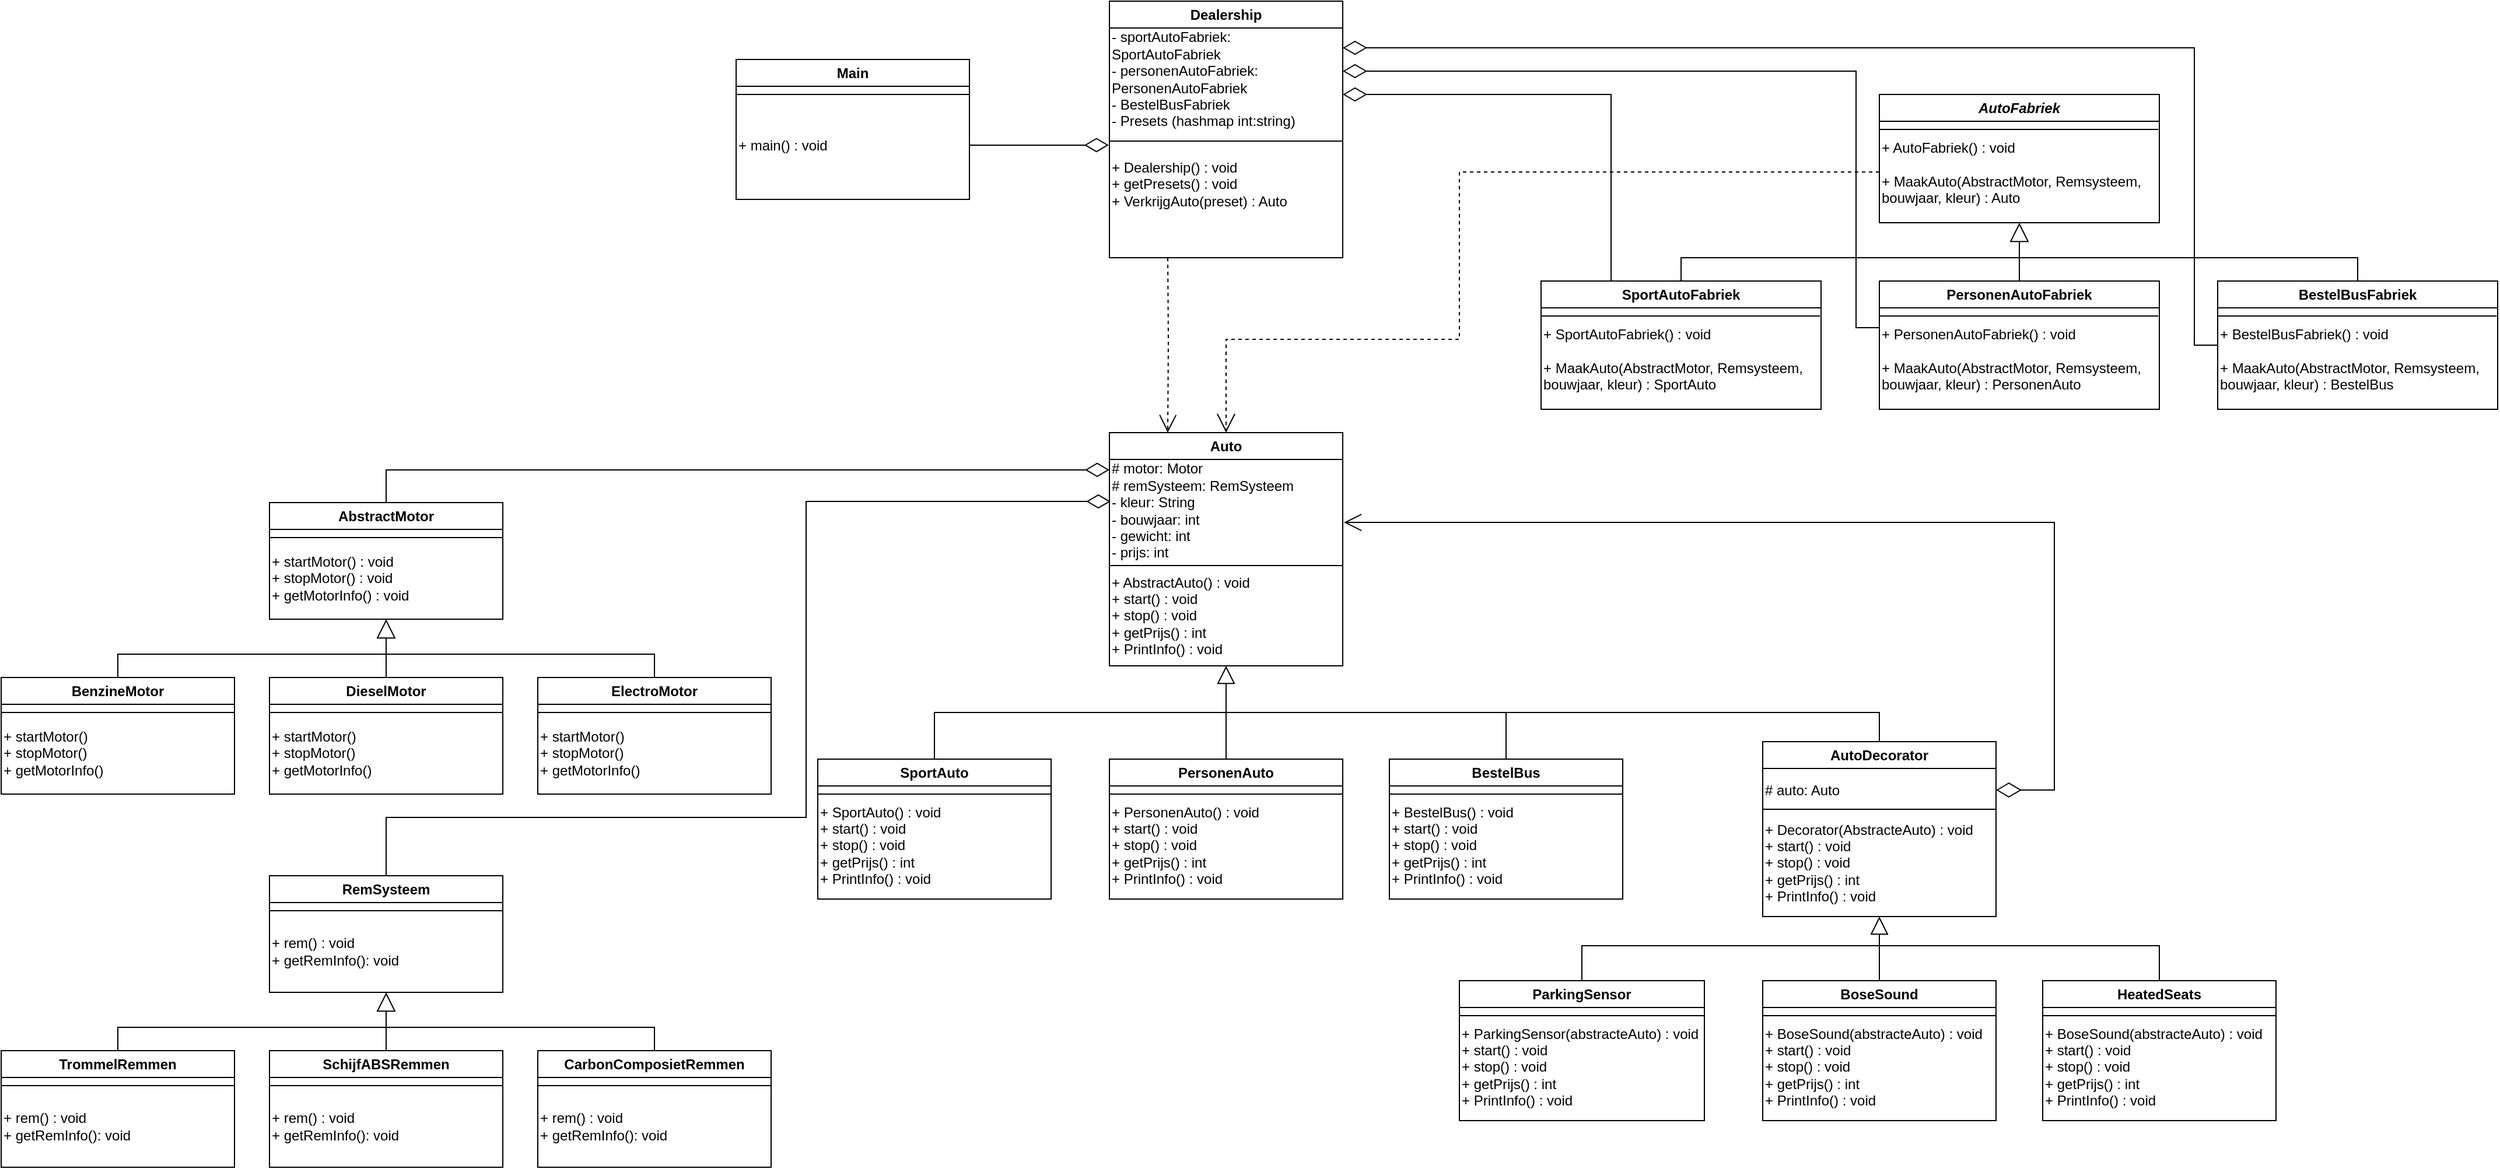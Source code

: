 <mxfile version="24.7.17">
  <diagram name="Page-1" id="ZH47OkZXnv7MJgtDUiey">
    <mxGraphModel dx="2008" dy="1881" grid="1" gridSize="10" guides="1" tooltips="1" connect="1" arrows="1" fold="1" page="1" pageScale="1" pageWidth="850" pageHeight="1100" math="0" shadow="0">
      <root>
        <mxCell id="0" />
        <mxCell id="1" parent="0" />
        <mxCell id="ERLBQstwd277DYNmvbr6-1" value="Auto" style="swimlane;whiteSpace=wrap;html=1;" vertex="1" parent="1">
          <mxGeometry x="310" y="230" width="200" height="200" as="geometry" />
        </mxCell>
        <mxCell id="ERLBQstwd277DYNmvbr6-3" value="# motor: Motor&lt;div&gt;# remSysteem: RemSysteem&lt;/div&gt;&lt;div&gt;- kleur: String&lt;/div&gt;&lt;div&gt;- bouwjaar: int&lt;/div&gt;&lt;div&gt;- gewicht: int&lt;/div&gt;&lt;div&gt;- prijs: int&lt;/div&gt;" style="text;html=1;align=left;verticalAlign=middle;whiteSpace=wrap;rounded=0;" vertex="1" parent="ERLBQstwd277DYNmvbr6-1">
          <mxGeometry y="23" width="200" height="87" as="geometry" />
        </mxCell>
        <mxCell id="ERLBQstwd277DYNmvbr6-5" value="&lt;div&gt;+ AbstractAuto() : void&lt;/div&gt;+ start() : void&lt;div&gt;+ stop() : void&lt;/div&gt;&lt;div&gt;+ getPrijs() : int&lt;/div&gt;&lt;div&gt;+ PrintInfo() : void&lt;/div&gt;" style="text;html=1;align=left;verticalAlign=middle;whiteSpace=wrap;rounded=0;" vertex="1" parent="ERLBQstwd277DYNmvbr6-1">
          <mxGeometry y="113" width="200" height="87" as="geometry" />
        </mxCell>
        <mxCell id="ERLBQstwd277DYNmvbr6-4" value="" style="endArrow=none;html=1;rounded=0;exitX=0;exitY=0.75;exitDx=0;exitDy=0;entryX=1;entryY=0.75;entryDx=0;entryDy=0;" edge="1" parent="1">
          <mxGeometry width="50" height="50" relative="1" as="geometry">
            <mxPoint x="310" y="344" as="sourcePoint" />
            <mxPoint x="510" y="344" as="targetPoint" />
          </mxGeometry>
        </mxCell>
        <mxCell id="ERLBQstwd277DYNmvbr6-17" value="BestelBus" style="swimlane;whiteSpace=wrap;html=1;" vertex="1" parent="1">
          <mxGeometry x="550" y="510" width="200" height="120" as="geometry" />
        </mxCell>
        <mxCell id="ERLBQstwd277DYNmvbr6-19" value="&lt;div&gt;+ BestelBus() : void&lt;/div&gt;+ start() : void&lt;div&gt;+ stop() : void&lt;/div&gt;&lt;div&gt;+ getPrijs() : int&lt;/div&gt;&lt;div&gt;+ PrintInfo() : void&lt;br&gt;&lt;/div&gt;" style="text;html=1;align=left;verticalAlign=middle;whiteSpace=wrap;rounded=0;" vertex="1" parent="ERLBQstwd277DYNmvbr6-17">
          <mxGeometry y="30" width="200" height="87" as="geometry" />
        </mxCell>
        <mxCell id="ERLBQstwd277DYNmvbr6-20" value="" style="endArrow=none;html=1;rounded=0;exitX=0;exitY=0.75;exitDx=0;exitDy=0;entryX=1;entryY=0.75;entryDx=0;entryDy=0;" edge="1" parent="ERLBQstwd277DYNmvbr6-17">
          <mxGeometry width="50" height="50" relative="1" as="geometry">
            <mxPoint y="30" as="sourcePoint" />
            <mxPoint x="200" y="30" as="targetPoint" />
          </mxGeometry>
        </mxCell>
        <mxCell id="ERLBQstwd277DYNmvbr6-39" style="edgeStyle=orthogonalEdgeStyle;rounded=0;orthogonalLoop=1;jettySize=auto;html=1;exitX=0.5;exitY=0;exitDx=0;exitDy=0;entryX=0.5;entryY=0;entryDx=0;entryDy=0;endArrow=none;endFill=0;" edge="1" parent="1" source="ERLBQstwd277DYNmvbr6-32" target="ERLBQstwd277DYNmvbr6-17">
          <mxGeometry relative="1" as="geometry">
            <Array as="points">
              <mxPoint x="160" y="470" />
              <mxPoint x="650" y="470" />
            </Array>
          </mxGeometry>
        </mxCell>
        <mxCell id="ERLBQstwd277DYNmvbr6-32" value="SportAuto" style="swimlane;whiteSpace=wrap;html=1;" vertex="1" parent="1">
          <mxGeometry x="60" y="510" width="200" height="120" as="geometry" />
        </mxCell>
        <mxCell id="ERLBQstwd277DYNmvbr6-33" value="&lt;div&gt;+ SportAuto() : void&lt;/div&gt;+ start() : void&lt;div&gt;+ stop() : void&lt;/div&gt;&lt;div&gt;+ getPrijs() : int&lt;/div&gt;&lt;div&gt;+ PrintInfo() : void&lt;br&gt;&lt;/div&gt;" style="text;html=1;align=left;verticalAlign=middle;whiteSpace=wrap;rounded=0;" vertex="1" parent="ERLBQstwd277DYNmvbr6-32">
          <mxGeometry y="30" width="200" height="87" as="geometry" />
        </mxCell>
        <mxCell id="ERLBQstwd277DYNmvbr6-34" value="" style="endArrow=none;html=1;rounded=0;exitX=0;exitY=0.75;exitDx=0;exitDy=0;entryX=1;entryY=0.75;entryDx=0;entryDy=0;" edge="1" parent="ERLBQstwd277DYNmvbr6-32">
          <mxGeometry width="50" height="50" relative="1" as="geometry">
            <mxPoint y="30" as="sourcePoint" />
            <mxPoint x="200" y="30" as="targetPoint" />
          </mxGeometry>
        </mxCell>
        <mxCell id="ERLBQstwd277DYNmvbr6-38" style="edgeStyle=orthogonalEdgeStyle;rounded=0;orthogonalLoop=1;jettySize=auto;html=1;exitX=0.5;exitY=0;exitDx=0;exitDy=0;entryX=0.5;entryY=1;entryDx=0;entryDy=0;endArrow=block;endFill=0;endSize=13;" edge="1" parent="1" source="ERLBQstwd277DYNmvbr6-35" target="ERLBQstwd277DYNmvbr6-5">
          <mxGeometry relative="1" as="geometry" />
        </mxCell>
        <mxCell id="ERLBQstwd277DYNmvbr6-35" value="PersonenAuto" style="swimlane;whiteSpace=wrap;html=1;" vertex="1" parent="1">
          <mxGeometry x="310" y="510" width="200" height="120" as="geometry" />
        </mxCell>
        <mxCell id="ERLBQstwd277DYNmvbr6-36" value="&lt;div&gt;+ PersonenAuto() : void&lt;/div&gt;+ start() : void&lt;div&gt;+ stop() : void&lt;/div&gt;&lt;div&gt;+ getPrijs() : int&lt;/div&gt;&lt;div&gt;+ PrintInfo() : void&lt;br&gt;&lt;/div&gt;" style="text;html=1;align=left;verticalAlign=middle;whiteSpace=wrap;rounded=0;" vertex="1" parent="ERLBQstwd277DYNmvbr6-35">
          <mxGeometry y="30" width="200" height="87" as="geometry" />
        </mxCell>
        <mxCell id="ERLBQstwd277DYNmvbr6-37" value="" style="endArrow=none;html=1;rounded=0;exitX=0;exitY=0.75;exitDx=0;exitDy=0;entryX=1;entryY=0.75;entryDx=0;entryDy=0;" edge="1" parent="ERLBQstwd277DYNmvbr6-35">
          <mxGeometry width="50" height="50" relative="1" as="geometry">
            <mxPoint y="30" as="sourcePoint" />
            <mxPoint x="200" y="30" as="targetPoint" />
          </mxGeometry>
        </mxCell>
        <mxCell id="ERLBQstwd277DYNmvbr6-40" value="AutoDecorator" style="swimlane;whiteSpace=wrap;html=1;" vertex="1" parent="1">
          <mxGeometry x="870" y="495" width="200" height="150" as="geometry" />
        </mxCell>
        <mxCell id="ERLBQstwd277DYNmvbr6-41" value="# auto: Auto" style="text;html=1;align=left;verticalAlign=middle;whiteSpace=wrap;rounded=0;" vertex="1" parent="ERLBQstwd277DYNmvbr6-40">
          <mxGeometry y="23" width="200" height="37" as="geometry" />
        </mxCell>
        <mxCell id="ERLBQstwd277DYNmvbr6-42" value="&lt;div&gt;+ Decorator(AbstracteAuto) : void&lt;/div&gt;+ start() : void&lt;div&gt;+ stop() : void&lt;/div&gt;&lt;div&gt;+ getPrijs() : int&lt;/div&gt;&lt;div&gt;+ PrintInfo() : void&lt;br&gt;&lt;/div&gt;" style="text;html=1;align=left;verticalAlign=middle;whiteSpace=wrap;rounded=0;" vertex="1" parent="ERLBQstwd277DYNmvbr6-40">
          <mxGeometry y="60" width="200" height="87" as="geometry" />
        </mxCell>
        <mxCell id="ERLBQstwd277DYNmvbr6-43" value="" style="endArrow=none;html=1;rounded=0;exitX=0;exitY=0.75;exitDx=0;exitDy=0;entryX=1;entryY=0.75;entryDx=0;entryDy=0;" edge="1" parent="1">
          <mxGeometry width="50" height="50" relative="1" as="geometry">
            <mxPoint x="870" y="553" as="sourcePoint" />
            <mxPoint x="1070" y="553" as="targetPoint" />
          </mxGeometry>
        </mxCell>
        <mxCell id="ERLBQstwd277DYNmvbr6-48" value="" style="endArrow=none;html=1;rounded=0;entryX=0.5;entryY=0;entryDx=0;entryDy=0;" edge="1" parent="1" target="ERLBQstwd277DYNmvbr6-40">
          <mxGeometry width="50" height="50" relative="1" as="geometry">
            <mxPoint x="650" y="470" as="sourcePoint" />
            <mxPoint x="670" y="460" as="targetPoint" />
            <Array as="points">
              <mxPoint x="970" y="470" />
            </Array>
          </mxGeometry>
        </mxCell>
        <mxCell id="ERLBQstwd277DYNmvbr6-59" style="edgeStyle=orthogonalEdgeStyle;rounded=0;orthogonalLoop=1;jettySize=auto;html=1;exitX=0.5;exitY=0;exitDx=0;exitDy=0;entryX=0.5;entryY=1;entryDx=0;entryDy=0;endArrow=block;endFill=0;endSize=13;" edge="1" parent="1" source="ERLBQstwd277DYNmvbr6-49" target="ERLBQstwd277DYNmvbr6-40">
          <mxGeometry relative="1" as="geometry" />
        </mxCell>
        <mxCell id="ERLBQstwd277DYNmvbr6-49" value="BoseSound" style="swimlane;whiteSpace=wrap;html=1;" vertex="1" parent="1">
          <mxGeometry x="870" y="700" width="200" height="120" as="geometry" />
        </mxCell>
        <mxCell id="ERLBQstwd277DYNmvbr6-50" value="&lt;div&gt;+ BoseSound(abstracteAuto) : void&lt;/div&gt;+ start() : void&lt;div&gt;+ stop() : void&lt;/div&gt;&lt;div&gt;+ getPrijs() : int&lt;/div&gt;&lt;div&gt;&lt;span style=&quot;background-color: initial;&quot;&gt;+ PrintInfo() : void&lt;/span&gt;&lt;br&gt;&lt;/div&gt;" style="text;html=1;align=left;verticalAlign=middle;whiteSpace=wrap;rounded=0;" vertex="1" parent="ERLBQstwd277DYNmvbr6-49">
          <mxGeometry y="30" width="200" height="87" as="geometry" />
        </mxCell>
        <mxCell id="ERLBQstwd277DYNmvbr6-51" value="" style="endArrow=none;html=1;rounded=0;exitX=0;exitY=0.75;exitDx=0;exitDy=0;entryX=1;entryY=0.75;entryDx=0;entryDy=0;" edge="1" parent="ERLBQstwd277DYNmvbr6-49">
          <mxGeometry width="50" height="50" relative="1" as="geometry">
            <mxPoint y="30" as="sourcePoint" />
            <mxPoint x="200" y="30" as="targetPoint" />
          </mxGeometry>
        </mxCell>
        <mxCell id="ERLBQstwd277DYNmvbr6-52" value="HeatedSeats" style="swimlane;whiteSpace=wrap;html=1;" vertex="1" parent="1">
          <mxGeometry x="1110" y="700" width="200" height="120" as="geometry" />
        </mxCell>
        <mxCell id="ERLBQstwd277DYNmvbr6-53" value="&lt;div&gt;+ BoseSound(abstracteAuto) : void&lt;/div&gt;+ start() : void&lt;div&gt;+ stop() : void&lt;/div&gt;&lt;div&gt;+ getPrijs() : int&lt;/div&gt;&lt;div&gt;&lt;span style=&quot;background-color: initial;&quot;&gt;+ PrintInfo() : void&lt;/span&gt;&lt;br&gt;&lt;/div&gt;" style="text;html=1;align=left;verticalAlign=middle;whiteSpace=wrap;rounded=0;" vertex="1" parent="ERLBQstwd277DYNmvbr6-52">
          <mxGeometry y="30" width="200" height="87" as="geometry" />
        </mxCell>
        <mxCell id="ERLBQstwd277DYNmvbr6-54" value="" style="endArrow=none;html=1;rounded=0;exitX=0;exitY=0.75;exitDx=0;exitDy=0;entryX=1;entryY=0.75;entryDx=0;entryDy=0;" edge="1" parent="ERLBQstwd277DYNmvbr6-52">
          <mxGeometry width="50" height="50" relative="1" as="geometry">
            <mxPoint y="30" as="sourcePoint" />
            <mxPoint x="200" y="30" as="targetPoint" />
          </mxGeometry>
        </mxCell>
        <mxCell id="ERLBQstwd277DYNmvbr6-60" style="edgeStyle=orthogonalEdgeStyle;rounded=0;orthogonalLoop=1;jettySize=auto;html=1;exitX=0.5;exitY=0;exitDx=0;exitDy=0;entryX=0.5;entryY=0;entryDx=0;entryDy=0;endArrow=none;endFill=0;" edge="1" parent="1" source="ERLBQstwd277DYNmvbr6-56" target="ERLBQstwd277DYNmvbr6-52">
          <mxGeometry relative="1" as="geometry">
            <Array as="points">
              <mxPoint x="715" y="670" />
              <mxPoint x="1210" y="670" />
            </Array>
          </mxGeometry>
        </mxCell>
        <mxCell id="ERLBQstwd277DYNmvbr6-56" value="ParkingSensor" style="swimlane;whiteSpace=wrap;html=1;" vertex="1" parent="1">
          <mxGeometry x="610" y="700" width="210" height="120" as="geometry" />
        </mxCell>
        <mxCell id="ERLBQstwd277DYNmvbr6-57" value="&lt;div&gt;+ ParkingSensor(abstracteAuto) : void&lt;/div&gt;+ start() : void&lt;div&gt;+ stop() : void&lt;/div&gt;&lt;div&gt;+ getPrijs() : int&lt;/div&gt;&lt;div&gt;&lt;span style=&quot;background-color: initial;&quot;&gt;+ PrintInfo() : void&lt;/span&gt;&lt;br&gt;&lt;/div&gt;" style="text;html=1;align=left;verticalAlign=middle;whiteSpace=wrap;rounded=0;" vertex="1" parent="ERLBQstwd277DYNmvbr6-56">
          <mxGeometry y="30" width="210" height="87" as="geometry" />
        </mxCell>
        <mxCell id="ERLBQstwd277DYNmvbr6-58" value="" style="endArrow=none;html=1;rounded=0;exitX=0;exitY=0.75;exitDx=0;exitDy=0;entryX=1;entryY=0;entryDx=0;entryDy=0;" edge="1" parent="ERLBQstwd277DYNmvbr6-56" target="ERLBQstwd277DYNmvbr6-57">
          <mxGeometry width="50" height="50" relative="1" as="geometry">
            <mxPoint y="30" as="sourcePoint" />
            <mxPoint x="200" y="30" as="targetPoint" />
          </mxGeometry>
        </mxCell>
        <mxCell id="ERLBQstwd277DYNmvbr6-61" style="edgeStyle=orthogonalEdgeStyle;rounded=0;orthogonalLoop=1;jettySize=auto;html=1;exitX=1;exitY=0.5;exitDx=0;exitDy=0;entryX=1.005;entryY=0.621;entryDx=0;entryDy=0;entryPerimeter=0;startArrow=diamondThin;startFill=0;endArrow=open;endFill=0;endSize=13;startSize=19;" edge="1" parent="1" source="ERLBQstwd277DYNmvbr6-41" target="ERLBQstwd277DYNmvbr6-3">
          <mxGeometry relative="1" as="geometry">
            <Array as="points">
              <mxPoint x="1120" y="537" />
              <mxPoint x="1120" y="307" />
            </Array>
          </mxGeometry>
        </mxCell>
        <mxCell id="ERLBQstwd277DYNmvbr6-62" value="AbstractMotor" style="swimlane;whiteSpace=wrap;html=1;" vertex="1" parent="1">
          <mxGeometry x="-410" y="290" width="200" height="100" as="geometry" />
        </mxCell>
        <mxCell id="ERLBQstwd277DYNmvbr6-63" value="&lt;div&gt;+ startMotor() : void&lt;/div&gt;&lt;div&gt;+ stopMotor() : void&lt;/div&gt;&lt;div&gt;+ getMotorInfo() : void&lt;/div&gt;" style="text;html=1;align=left;verticalAlign=middle;whiteSpace=wrap;rounded=0;" vertex="1" parent="ERLBQstwd277DYNmvbr6-62">
          <mxGeometry y="30" width="200" height="70" as="geometry" />
        </mxCell>
        <mxCell id="ERLBQstwd277DYNmvbr6-64" value="" style="endArrow=none;html=1;rounded=0;exitX=0;exitY=0.75;exitDx=0;exitDy=0;entryX=1;entryY=0.75;entryDx=0;entryDy=0;" edge="1" parent="ERLBQstwd277DYNmvbr6-62">
          <mxGeometry width="50" height="50" relative="1" as="geometry">
            <mxPoint y="30" as="sourcePoint" />
            <mxPoint x="200" y="30" as="targetPoint" />
          </mxGeometry>
        </mxCell>
        <mxCell id="ERLBQstwd277DYNmvbr6-65" style="edgeStyle=orthogonalEdgeStyle;rounded=0;orthogonalLoop=1;jettySize=auto;html=1;exitX=0.5;exitY=0;exitDx=0;exitDy=0;entryX=0;entryY=0.103;entryDx=0;entryDy=0;entryPerimeter=0;endArrow=diamondThin;endFill=0;endSize=18;" edge="1" parent="1" source="ERLBQstwd277DYNmvbr6-62" target="ERLBQstwd277DYNmvbr6-3">
          <mxGeometry relative="1" as="geometry" />
        </mxCell>
        <mxCell id="ERLBQstwd277DYNmvbr6-66" value="ElectroMotor" style="swimlane;whiteSpace=wrap;html=1;" vertex="1" parent="1">
          <mxGeometry x="-180" y="440" width="200" height="100" as="geometry" />
        </mxCell>
        <mxCell id="ERLBQstwd277DYNmvbr6-67" value="&lt;div&gt;+ startMotor()&lt;/div&gt;&lt;div&gt;+ stopMotor()&lt;/div&gt;&lt;div&gt;+ getMotorInfo()&lt;/div&gt;" style="text;html=1;align=left;verticalAlign=middle;whiteSpace=wrap;rounded=0;" vertex="1" parent="ERLBQstwd277DYNmvbr6-66">
          <mxGeometry y="30" width="200" height="70" as="geometry" />
        </mxCell>
        <mxCell id="ERLBQstwd277DYNmvbr6-68" value="" style="endArrow=none;html=1;rounded=0;exitX=0;exitY=0.75;exitDx=0;exitDy=0;entryX=1;entryY=0.75;entryDx=0;entryDy=0;" edge="1" parent="ERLBQstwd277DYNmvbr6-66">
          <mxGeometry width="50" height="50" relative="1" as="geometry">
            <mxPoint y="30" as="sourcePoint" />
            <mxPoint x="200" y="30" as="targetPoint" />
          </mxGeometry>
        </mxCell>
        <mxCell id="ERLBQstwd277DYNmvbr6-75" style="edgeStyle=orthogonalEdgeStyle;rounded=0;orthogonalLoop=1;jettySize=auto;html=1;exitX=0.5;exitY=0;exitDx=0;exitDy=0;entryX=0.5;entryY=1;entryDx=0;entryDy=0;endArrow=block;endFill=0;startSize=7;endSize=14;" edge="1" parent="1" source="ERLBQstwd277DYNmvbr6-69" target="ERLBQstwd277DYNmvbr6-63">
          <mxGeometry relative="1" as="geometry" />
        </mxCell>
        <mxCell id="ERLBQstwd277DYNmvbr6-69" value="DieselMotor" style="swimlane;whiteSpace=wrap;html=1;" vertex="1" parent="1">
          <mxGeometry x="-410" y="440" width="200" height="100" as="geometry" />
        </mxCell>
        <mxCell id="ERLBQstwd277DYNmvbr6-70" value="&lt;div&gt;+ startMotor()&lt;/div&gt;&lt;div&gt;+ stopMotor()&lt;/div&gt;&lt;div&gt;+ getMotorInfo()&lt;/div&gt;" style="text;html=1;align=left;verticalAlign=middle;whiteSpace=wrap;rounded=0;" vertex="1" parent="ERLBQstwd277DYNmvbr6-69">
          <mxGeometry y="30" width="200" height="70" as="geometry" />
        </mxCell>
        <mxCell id="ERLBQstwd277DYNmvbr6-71" value="" style="endArrow=none;html=1;rounded=0;exitX=0;exitY=0.75;exitDx=0;exitDy=0;entryX=1;entryY=0.75;entryDx=0;entryDy=0;" edge="1" parent="ERLBQstwd277DYNmvbr6-69">
          <mxGeometry width="50" height="50" relative="1" as="geometry">
            <mxPoint y="30" as="sourcePoint" />
            <mxPoint x="200" y="30" as="targetPoint" />
          </mxGeometry>
        </mxCell>
        <mxCell id="ERLBQstwd277DYNmvbr6-76" style="edgeStyle=orthogonalEdgeStyle;rounded=0;orthogonalLoop=1;jettySize=auto;html=1;exitX=0.5;exitY=0;exitDx=0;exitDy=0;entryX=0.5;entryY=0;entryDx=0;entryDy=0;endArrow=none;endFill=0;" edge="1" parent="1" source="ERLBQstwd277DYNmvbr6-72" target="ERLBQstwd277DYNmvbr6-66">
          <mxGeometry relative="1" as="geometry" />
        </mxCell>
        <mxCell id="ERLBQstwd277DYNmvbr6-72" value="BenzineMotor" style="swimlane;whiteSpace=wrap;html=1;" vertex="1" parent="1">
          <mxGeometry x="-640" y="440" width="200" height="100" as="geometry" />
        </mxCell>
        <mxCell id="ERLBQstwd277DYNmvbr6-73" value="&lt;div&gt;+ startMotor()&lt;/div&gt;&lt;div&gt;+ stopMotor()&lt;/div&gt;&lt;div&gt;+ getMotorInfo()&lt;/div&gt;" style="text;html=1;align=left;verticalAlign=middle;whiteSpace=wrap;rounded=0;" vertex="1" parent="ERLBQstwd277DYNmvbr6-72">
          <mxGeometry y="30" width="200" height="70" as="geometry" />
        </mxCell>
        <mxCell id="ERLBQstwd277DYNmvbr6-74" value="" style="endArrow=none;html=1;rounded=0;exitX=0;exitY=0.75;exitDx=0;exitDy=0;entryX=1;entryY=0.75;entryDx=0;entryDy=0;" edge="1" parent="ERLBQstwd277DYNmvbr6-72">
          <mxGeometry width="50" height="50" relative="1" as="geometry">
            <mxPoint y="30" as="sourcePoint" />
            <mxPoint x="200" y="30" as="targetPoint" />
          </mxGeometry>
        </mxCell>
        <mxCell id="ERLBQstwd277DYNmvbr6-77" value="RemSysteem" style="swimlane;whiteSpace=wrap;html=1;" vertex="1" parent="1">
          <mxGeometry x="-410" y="610" width="200" height="100" as="geometry" />
        </mxCell>
        <mxCell id="ERLBQstwd277DYNmvbr6-78" value="&lt;div&gt;+ rem() : void&lt;/div&gt;&lt;div&gt;+ getRemInfo(): void&lt;/div&gt;" style="text;html=1;align=left;verticalAlign=middle;whiteSpace=wrap;rounded=0;" vertex="1" parent="ERLBQstwd277DYNmvbr6-77">
          <mxGeometry y="30" width="200" height="70" as="geometry" />
        </mxCell>
        <mxCell id="ERLBQstwd277DYNmvbr6-79" value="" style="endArrow=none;html=1;rounded=0;exitX=0;exitY=0.75;exitDx=0;exitDy=0;entryX=1;entryY=0.75;entryDx=0;entryDy=0;" edge="1" parent="ERLBQstwd277DYNmvbr6-77">
          <mxGeometry width="50" height="50" relative="1" as="geometry">
            <mxPoint y="30" as="sourcePoint" />
            <mxPoint x="200" y="30" as="targetPoint" />
          </mxGeometry>
        </mxCell>
        <mxCell id="ERLBQstwd277DYNmvbr6-80" value="CarbonComposietRemmen" style="swimlane;whiteSpace=wrap;html=1;" vertex="1" parent="1">
          <mxGeometry x="-180" y="760" width="200" height="100" as="geometry" />
        </mxCell>
        <mxCell id="ERLBQstwd277DYNmvbr6-82" value="" style="endArrow=none;html=1;rounded=0;exitX=0;exitY=0.75;exitDx=0;exitDy=0;entryX=1;entryY=0.75;entryDx=0;entryDy=0;" edge="1" parent="ERLBQstwd277DYNmvbr6-80">
          <mxGeometry width="50" height="50" relative="1" as="geometry">
            <mxPoint y="30" as="sourcePoint" />
            <mxPoint x="200" y="30" as="targetPoint" />
          </mxGeometry>
        </mxCell>
        <mxCell id="ERLBQstwd277DYNmvbr6-95" value="&lt;div&gt;+ rem() : void&lt;/div&gt;&lt;div&gt;+ getRemInfo(): void&lt;/div&gt;" style="text;html=1;align=left;verticalAlign=middle;whiteSpace=wrap;rounded=0;" vertex="1" parent="ERLBQstwd277DYNmvbr6-80">
          <mxGeometry y="30" width="200" height="70" as="geometry" />
        </mxCell>
        <mxCell id="ERLBQstwd277DYNmvbr6-83" style="edgeStyle=orthogonalEdgeStyle;rounded=0;orthogonalLoop=1;jettySize=auto;html=1;exitX=0.5;exitY=0;exitDx=0;exitDy=0;entryX=0.5;entryY=1;entryDx=0;entryDy=0;endArrow=block;endFill=0;startSize=7;endSize=14;" edge="1" parent="1" source="ERLBQstwd277DYNmvbr6-84" target="ERLBQstwd277DYNmvbr6-78">
          <mxGeometry relative="1" as="geometry" />
        </mxCell>
        <mxCell id="ERLBQstwd277DYNmvbr6-84" value="SchijfABSRemmen" style="swimlane;whiteSpace=wrap;html=1;" vertex="1" parent="1">
          <mxGeometry x="-410" y="760" width="200" height="100" as="geometry" />
        </mxCell>
        <mxCell id="ERLBQstwd277DYNmvbr6-86" value="" style="endArrow=none;html=1;rounded=0;exitX=0;exitY=0.75;exitDx=0;exitDy=0;entryX=1;entryY=0.75;entryDx=0;entryDy=0;" edge="1" parent="ERLBQstwd277DYNmvbr6-84">
          <mxGeometry width="50" height="50" relative="1" as="geometry">
            <mxPoint y="30" as="sourcePoint" />
            <mxPoint x="200" y="30" as="targetPoint" />
          </mxGeometry>
        </mxCell>
        <mxCell id="ERLBQstwd277DYNmvbr6-94" value="&lt;div&gt;+ rem() : void&lt;/div&gt;&lt;div&gt;+ getRemInfo(): void&lt;/div&gt;" style="text;html=1;align=left;verticalAlign=middle;whiteSpace=wrap;rounded=0;" vertex="1" parent="ERLBQstwd277DYNmvbr6-84">
          <mxGeometry y="30" width="200" height="70" as="geometry" />
        </mxCell>
        <mxCell id="ERLBQstwd277DYNmvbr6-87" style="edgeStyle=orthogonalEdgeStyle;rounded=0;orthogonalLoop=1;jettySize=auto;html=1;exitX=0.5;exitY=0;exitDx=0;exitDy=0;entryX=0.5;entryY=0;entryDx=0;entryDy=0;endArrow=none;endFill=0;" edge="1" parent="1" source="ERLBQstwd277DYNmvbr6-88" target="ERLBQstwd277DYNmvbr6-80">
          <mxGeometry relative="1" as="geometry" />
        </mxCell>
        <mxCell id="ERLBQstwd277DYNmvbr6-88" value="TrommelRemmen" style="swimlane;whiteSpace=wrap;html=1;" vertex="1" parent="1">
          <mxGeometry x="-640" y="760" width="200" height="100" as="geometry" />
        </mxCell>
        <mxCell id="ERLBQstwd277DYNmvbr6-90" value="" style="endArrow=none;html=1;rounded=0;exitX=0;exitY=0.75;exitDx=0;exitDy=0;entryX=1;entryY=0.75;entryDx=0;entryDy=0;" edge="1" parent="ERLBQstwd277DYNmvbr6-88">
          <mxGeometry width="50" height="50" relative="1" as="geometry">
            <mxPoint y="30" as="sourcePoint" />
            <mxPoint x="200" y="30" as="targetPoint" />
          </mxGeometry>
        </mxCell>
        <mxCell id="ERLBQstwd277DYNmvbr6-91" value="&lt;div&gt;+ rem() : void&lt;/div&gt;&lt;div&gt;+ getRemInfo(): void&lt;/div&gt;" style="text;html=1;align=left;verticalAlign=middle;whiteSpace=wrap;rounded=0;" vertex="1" parent="ERLBQstwd277DYNmvbr6-88">
          <mxGeometry y="30" width="200" height="70" as="geometry" />
        </mxCell>
        <mxCell id="ERLBQstwd277DYNmvbr6-96" style="edgeStyle=orthogonalEdgeStyle;rounded=0;orthogonalLoop=1;jettySize=auto;html=1;exitX=0.5;exitY=0;exitDx=0;exitDy=0;entryX=0.005;entryY=0.414;entryDx=0;entryDy=0;entryPerimeter=0;endArrow=diamondThin;endFill=0;endSize=18;" edge="1" parent="1" source="ERLBQstwd277DYNmvbr6-77" target="ERLBQstwd277DYNmvbr6-3">
          <mxGeometry relative="1" as="geometry">
            <Array as="points">
              <mxPoint x="-310" y="560" />
              <mxPoint x="50" y="560" />
              <mxPoint x="50" y="289" />
            </Array>
          </mxGeometry>
        </mxCell>
        <mxCell id="ERLBQstwd277DYNmvbr6-97" value="&lt;i&gt;AutoFabriek&lt;/i&gt;" style="swimlane;whiteSpace=wrap;html=1;" vertex="1" parent="1">
          <mxGeometry x="970" y="-60" width="240" height="110" as="geometry" />
        </mxCell>
        <mxCell id="ERLBQstwd277DYNmvbr6-98" value="&lt;div&gt;+ AutoFabriek() : void&lt;/div&gt;&lt;div&gt;&lt;br&gt;&lt;/div&gt;&lt;div&gt;+ MaakAuto(AbstractMotor, Remsysteem, bouwjaar, kleur) : Auto&lt;/div&gt;" style="text;html=1;align=left;verticalAlign=middle;whiteSpace=wrap;rounded=0;" vertex="1" parent="ERLBQstwd277DYNmvbr6-97">
          <mxGeometry y="23" width="240" height="87" as="geometry" />
        </mxCell>
        <mxCell id="ERLBQstwd277DYNmvbr6-99" value="" style="endArrow=none;html=1;rounded=0;exitX=0;exitY=0.75;exitDx=0;exitDy=0;entryX=0.996;entryY=0.08;entryDx=0;entryDy=0;entryPerimeter=0;" edge="1" parent="ERLBQstwd277DYNmvbr6-97" target="ERLBQstwd277DYNmvbr6-98">
          <mxGeometry width="50" height="50" relative="1" as="geometry">
            <mxPoint y="30" as="sourcePoint" />
            <mxPoint x="200" y="30" as="targetPoint" />
          </mxGeometry>
        </mxCell>
        <mxCell id="ERLBQstwd277DYNmvbr6-113" style="edgeStyle=orthogonalEdgeStyle;rounded=0;orthogonalLoop=1;jettySize=auto;html=1;exitX=0.5;exitY=0;exitDx=0;exitDy=0;entryX=0.5;entryY=0;entryDx=0;entryDy=0;endArrow=none;endFill=0;" edge="1" parent="1" source="ERLBQstwd277DYNmvbr6-103" target="ERLBQstwd277DYNmvbr6-109">
          <mxGeometry relative="1" as="geometry" />
        </mxCell>
        <mxCell id="ERLBQstwd277DYNmvbr6-103" value="SportAutoFabriek" style="swimlane;whiteSpace=wrap;html=1;" vertex="1" parent="1">
          <mxGeometry x="680" y="100" width="240" height="110" as="geometry" />
        </mxCell>
        <mxCell id="ERLBQstwd277DYNmvbr6-104" value="&lt;div&gt;+ SportAutoFabriek() : void&lt;/div&gt;&lt;div&gt;&lt;br&gt;&lt;/div&gt;&lt;div&gt;+ MaakAuto(AbstractMotor, Remsysteem, bouwjaar, kleur) : SportAuto&lt;/div&gt;" style="text;html=1;align=left;verticalAlign=middle;whiteSpace=wrap;rounded=0;" vertex="1" parent="ERLBQstwd277DYNmvbr6-103">
          <mxGeometry y="23" width="240" height="87" as="geometry" />
        </mxCell>
        <mxCell id="ERLBQstwd277DYNmvbr6-105" value="" style="endArrow=none;html=1;rounded=0;exitX=0;exitY=0.75;exitDx=0;exitDy=0;entryX=0.996;entryY=0.08;entryDx=0;entryDy=0;entryPerimeter=0;" edge="1" parent="ERLBQstwd277DYNmvbr6-103" target="ERLBQstwd277DYNmvbr6-104">
          <mxGeometry width="50" height="50" relative="1" as="geometry">
            <mxPoint y="30" as="sourcePoint" />
            <mxPoint x="200" y="30" as="targetPoint" />
          </mxGeometry>
        </mxCell>
        <mxCell id="ERLBQstwd277DYNmvbr6-112" style="edgeStyle=orthogonalEdgeStyle;rounded=0;orthogonalLoop=1;jettySize=auto;html=1;exitX=0.5;exitY=0;exitDx=0;exitDy=0;entryX=0.5;entryY=1;entryDx=0;entryDy=0;endArrow=block;endFill=0;endSize=14;" edge="1" parent="1" source="ERLBQstwd277DYNmvbr6-106" target="ERLBQstwd277DYNmvbr6-98">
          <mxGeometry relative="1" as="geometry" />
        </mxCell>
        <mxCell id="ERLBQstwd277DYNmvbr6-106" value="PersonenAutoFabriek" style="swimlane;whiteSpace=wrap;html=1;" vertex="1" parent="1">
          <mxGeometry x="970" y="100" width="240" height="110" as="geometry" />
        </mxCell>
        <mxCell id="ERLBQstwd277DYNmvbr6-107" value="&lt;div&gt;+ PersonenAutoFabriek() : void&lt;/div&gt;&lt;div&gt;&lt;br&gt;&lt;/div&gt;&lt;div&gt;+ MaakAuto(AbstractMotor, Remsysteem, bouwjaar, kleur) : PersonenAuto&lt;/div&gt;" style="text;html=1;align=left;verticalAlign=middle;whiteSpace=wrap;rounded=0;" vertex="1" parent="ERLBQstwd277DYNmvbr6-106">
          <mxGeometry y="23" width="240" height="87" as="geometry" />
        </mxCell>
        <mxCell id="ERLBQstwd277DYNmvbr6-108" value="" style="endArrow=none;html=1;rounded=0;exitX=0;exitY=0.75;exitDx=0;exitDy=0;entryX=0.996;entryY=0.08;entryDx=0;entryDy=0;entryPerimeter=0;" edge="1" parent="ERLBQstwd277DYNmvbr6-106" target="ERLBQstwd277DYNmvbr6-107">
          <mxGeometry width="50" height="50" relative="1" as="geometry">
            <mxPoint y="30" as="sourcePoint" />
            <mxPoint x="200" y="30" as="targetPoint" />
          </mxGeometry>
        </mxCell>
        <mxCell id="ERLBQstwd277DYNmvbr6-109" value="BestelBusFabriek" style="swimlane;whiteSpace=wrap;html=1;" vertex="1" parent="1">
          <mxGeometry x="1260" y="100" width="240" height="110" as="geometry" />
        </mxCell>
        <mxCell id="ERLBQstwd277DYNmvbr6-110" value="&lt;div&gt;+ BestelBusFabriek() : void&lt;/div&gt;&lt;div&gt;&lt;br&gt;&lt;/div&gt;&lt;div&gt;+ MaakAuto(AbstractMotor, Remsysteem, bouwjaar, kleur) : BestelBus&lt;/div&gt;" style="text;html=1;align=left;verticalAlign=middle;whiteSpace=wrap;rounded=0;" vertex="1" parent="ERLBQstwd277DYNmvbr6-109">
          <mxGeometry y="23" width="240" height="87" as="geometry" />
        </mxCell>
        <mxCell id="ERLBQstwd277DYNmvbr6-111" value="" style="endArrow=none;html=1;rounded=0;exitX=0;exitY=0.75;exitDx=0;exitDy=0;entryX=0.996;entryY=0.08;entryDx=0;entryDy=0;entryPerimeter=0;" edge="1" parent="ERLBQstwd277DYNmvbr6-109" target="ERLBQstwd277DYNmvbr6-110">
          <mxGeometry width="50" height="50" relative="1" as="geometry">
            <mxPoint y="30" as="sourcePoint" />
            <mxPoint x="200" y="30" as="targetPoint" />
          </mxGeometry>
        </mxCell>
        <mxCell id="ERLBQstwd277DYNmvbr6-114" style="edgeStyle=orthogonalEdgeStyle;rounded=0;orthogonalLoop=1;jettySize=auto;html=1;exitX=0;exitY=0.5;exitDx=0;exitDy=0;entryX=0.5;entryY=0;entryDx=0;entryDy=0;endArrow=open;endFill=0;endSize=14;jumpStyle=none;dashed=1;strokeWidth=1;" edge="1" parent="1" source="ERLBQstwd277DYNmvbr6-98" target="ERLBQstwd277DYNmvbr6-1">
          <mxGeometry relative="1" as="geometry">
            <Array as="points">
              <mxPoint x="610" y="7" />
              <mxPoint x="610" y="150" />
              <mxPoint x="410" y="150" />
            </Array>
          </mxGeometry>
        </mxCell>
        <mxCell id="ERLBQstwd277DYNmvbr6-118" value="Dealership" style="swimlane;whiteSpace=wrap;html=1;" vertex="1" parent="1">
          <mxGeometry x="310" y="-140" width="200" height="220" as="geometry" />
        </mxCell>
        <mxCell id="ERLBQstwd277DYNmvbr6-119" value="- sportAutoFabriek: SportAutoFabriek&lt;div&gt;- personenAutoFabriek: PersonenAutoFabriek&lt;/div&gt;&lt;div&gt;- BestelBusFabriek&lt;/div&gt;&lt;div&gt;- Presets (hashmap int:string)&lt;/div&gt;" style="text;html=1;align=left;verticalAlign=middle;whiteSpace=wrap;rounded=0;" vertex="1" parent="ERLBQstwd277DYNmvbr6-118">
          <mxGeometry y="23" width="200" height="87" as="geometry" />
        </mxCell>
        <mxCell id="ERLBQstwd277DYNmvbr6-120" value="&lt;div&gt;+ Dealership() : void&lt;/div&gt;&lt;div&gt;+ getPresets() : void&lt;/div&gt;&lt;div&gt;+ VerkrijgAuto(preset) : Auto&amp;nbsp;&lt;/div&gt;" style="text;html=1;align=left;verticalAlign=middle;whiteSpace=wrap;rounded=0;" vertex="1" parent="ERLBQstwd277DYNmvbr6-118">
          <mxGeometry y="113" width="200" height="87" as="geometry" />
        </mxCell>
        <mxCell id="ERLBQstwd277DYNmvbr6-121" value="" style="endArrow=none;html=1;rounded=0;exitX=0;exitY=0.75;exitDx=0;exitDy=0;entryX=1;entryY=0.75;entryDx=0;entryDy=0;" edge="1" parent="ERLBQstwd277DYNmvbr6-118">
          <mxGeometry width="50" height="50" relative="1" as="geometry">
            <mxPoint y="120" as="sourcePoint" />
            <mxPoint x="200" y="120" as="targetPoint" />
          </mxGeometry>
        </mxCell>
        <mxCell id="ERLBQstwd277DYNmvbr6-122" style="edgeStyle=orthogonalEdgeStyle;rounded=0;orthogonalLoop=1;jettySize=auto;html=1;entryX=0.25;entryY=0;entryDx=0;entryDy=0;endArrow=open;endFill=0;endSize=13;dashed=1;" edge="1" parent="1" target="ERLBQstwd277DYNmvbr6-1">
          <mxGeometry relative="1" as="geometry">
            <mxPoint x="360" y="80" as="sourcePoint" />
          </mxGeometry>
        </mxCell>
        <mxCell id="ERLBQstwd277DYNmvbr6-127" value="Main" style="swimlane;whiteSpace=wrap;html=1;" vertex="1" parent="1">
          <mxGeometry x="-10" y="-90" width="200" height="120" as="geometry" />
        </mxCell>
        <mxCell id="ERLBQstwd277DYNmvbr6-128" value="&lt;div&gt;+ main() : void&lt;/div&gt;" style="text;html=1;align=left;verticalAlign=middle;whiteSpace=wrap;rounded=0;" vertex="1" parent="ERLBQstwd277DYNmvbr6-127">
          <mxGeometry y="30" width="200" height="87" as="geometry" />
        </mxCell>
        <mxCell id="ERLBQstwd277DYNmvbr6-129" value="" style="endArrow=none;html=1;rounded=0;exitX=0;exitY=0.75;exitDx=0;exitDy=0;entryX=1;entryY=0.75;entryDx=0;entryDy=0;" edge="1" parent="ERLBQstwd277DYNmvbr6-127">
          <mxGeometry width="50" height="50" relative="1" as="geometry">
            <mxPoint y="30" as="sourcePoint" />
            <mxPoint x="200" y="30" as="targetPoint" />
          </mxGeometry>
        </mxCell>
        <mxCell id="ERLBQstwd277DYNmvbr6-131" style="edgeStyle=orthogonalEdgeStyle;rounded=0;orthogonalLoop=1;jettySize=auto;html=1;exitX=0.25;exitY=0;exitDx=0;exitDy=0;endArrow=diamondThin;endFill=0;endSize=18;" edge="1" parent="1" source="ERLBQstwd277DYNmvbr6-103">
          <mxGeometry relative="1" as="geometry">
            <mxPoint x="510" y="-60" as="targetPoint" />
            <Array as="points">
              <mxPoint x="740" y="-60" />
              <mxPoint x="510" y="-60" />
            </Array>
          </mxGeometry>
        </mxCell>
        <mxCell id="ERLBQstwd277DYNmvbr6-134" style="edgeStyle=orthogonalEdgeStyle;rounded=0;orthogonalLoop=1;jettySize=auto;html=1;exitX=1;exitY=0.5;exitDx=0;exitDy=0;entryX=-0.003;entryY=0.12;entryDx=0;entryDy=0;entryPerimeter=0;endArrow=diamondThin;endFill=0;endSize=18;" edge="1" parent="1" source="ERLBQstwd277DYNmvbr6-128" target="ERLBQstwd277DYNmvbr6-120">
          <mxGeometry relative="1" as="geometry" />
        </mxCell>
        <mxCell id="ERLBQstwd277DYNmvbr6-135" style="edgeStyle=orthogonalEdgeStyle;rounded=0;orthogonalLoop=1;jettySize=auto;html=1;exitX=0;exitY=0.5;exitDx=0;exitDy=0;endArrow=diamondThin;endFill=0;endSize=18;" edge="1" parent="1">
          <mxGeometry relative="1" as="geometry">
            <mxPoint x="969.6" y="140.02" as="sourcePoint" />
            <mxPoint x="510" y="-80" as="targetPoint" />
            <Array as="points">
              <mxPoint x="950" y="140" />
              <mxPoint x="950" y="-80" />
              <mxPoint x="510" y="-80" />
            </Array>
          </mxGeometry>
        </mxCell>
        <mxCell id="ERLBQstwd277DYNmvbr6-136" style="edgeStyle=orthogonalEdgeStyle;rounded=0;orthogonalLoop=1;jettySize=auto;html=1;exitX=0;exitY=0.5;exitDx=0;exitDy=0;endArrow=diamondThin;endFill=0;startSize=6;endSize=18;" edge="1" parent="1" source="ERLBQstwd277DYNmvbr6-109">
          <mxGeometry relative="1" as="geometry">
            <mxPoint x="510" y="-100" as="targetPoint" />
            <Array as="points">
              <mxPoint x="1240" y="155" />
              <mxPoint x="1240" y="-100" />
            </Array>
          </mxGeometry>
        </mxCell>
      </root>
    </mxGraphModel>
  </diagram>
</mxfile>
